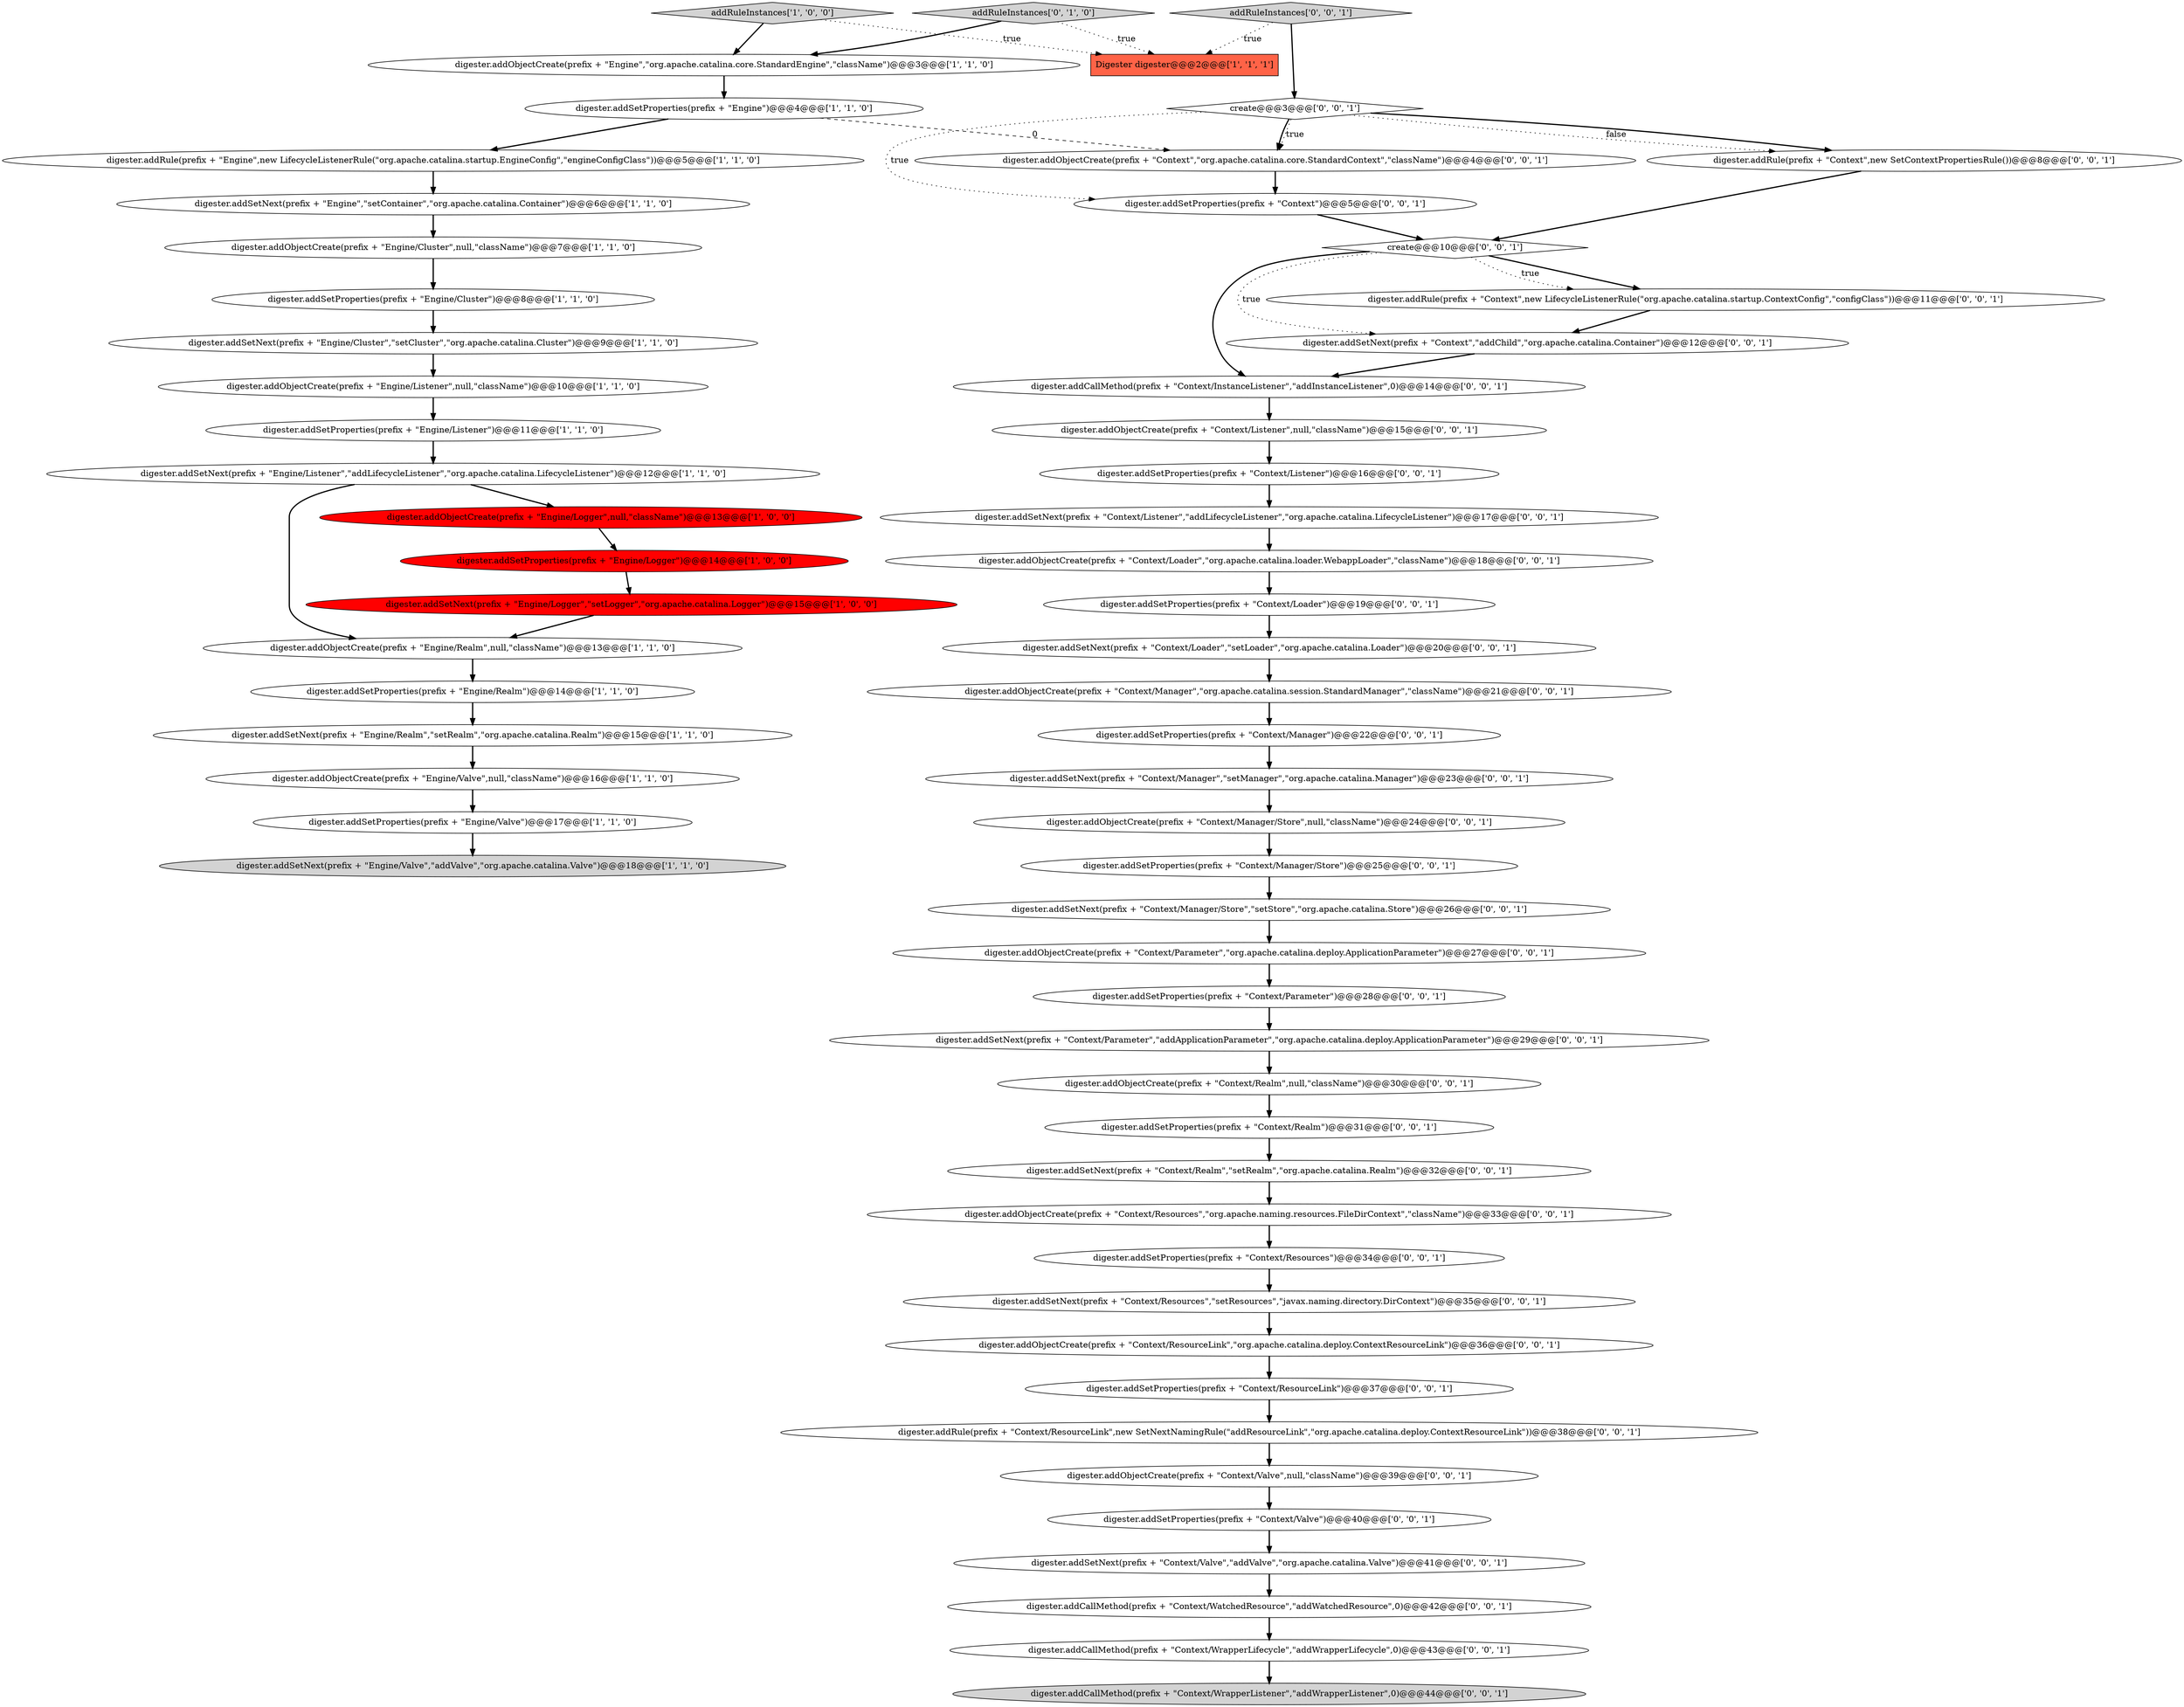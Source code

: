 digraph {
4 [style = filled, label = "digester.addSetProperties(prefix + \"Engine/Listener\")@@@11@@@['1', '1', '0']", fillcolor = white, shape = ellipse image = "AAA0AAABBB1BBB"];
45 [style = filled, label = "digester.addObjectCreate(prefix + \"Context/ResourceLink\",\"org.apache.catalina.deploy.ContextResourceLink\")@@@36@@@['0', '0', '1']", fillcolor = white, shape = ellipse image = "AAA0AAABBB3BBB"];
21 [style = filled, label = "addRuleInstances['0', '1', '0']", fillcolor = lightgray, shape = diamond image = "AAA0AAABBB2BBB"];
52 [style = filled, label = "digester.addCallMethod(prefix + \"Context/InstanceListener\",\"addInstanceListener\",0)@@@14@@@['0', '0', '1']", fillcolor = white, shape = ellipse image = "AAA0AAABBB3BBB"];
17 [style = filled, label = "digester.addObjectCreate(prefix + \"Engine/Listener\",null,\"className\")@@@10@@@['1', '1', '0']", fillcolor = white, shape = ellipse image = "AAA0AAABBB1BBB"];
56 [style = filled, label = "digester.addSetNext(prefix + \"Context/Listener\",\"addLifecycleListener\",\"org.apache.catalina.LifecycleListener\")@@@17@@@['0', '0', '1']", fillcolor = white, shape = ellipse image = "AAA0AAABBB3BBB"];
6 [style = filled, label = "digester.addSetProperties(prefix + \"Engine/Realm\")@@@14@@@['1', '1', '0']", fillcolor = white, shape = ellipse image = "AAA0AAABBB1BBB"];
24 [style = filled, label = "create@@@3@@@['0', '0', '1']", fillcolor = white, shape = diamond image = "AAA0AAABBB3BBB"];
9 [style = filled, label = "digester.addObjectCreate(prefix + \"Engine/Valve\",null,\"className\")@@@16@@@['1', '1', '0']", fillcolor = white, shape = ellipse image = "AAA0AAABBB1BBB"];
27 [style = filled, label = "digester.addCallMethod(prefix + \"Context/WrapperLifecycle\",\"addWrapperLifecycle\",0)@@@43@@@['0', '0', '1']", fillcolor = white, shape = ellipse image = "AAA0AAABBB3BBB"];
55 [style = filled, label = "digester.addRule(prefix + \"Context\",new LifecycleListenerRule(\"org.apache.catalina.startup.ContextConfig\",\"configClass\"))@@@11@@@['0', '0', '1']", fillcolor = white, shape = ellipse image = "AAA0AAABBB3BBB"];
58 [style = filled, label = "digester.addSetProperties(prefix + \"Context/ResourceLink\")@@@37@@@['0', '0', '1']", fillcolor = white, shape = ellipse image = "AAA0AAABBB3BBB"];
47 [style = filled, label = "digester.addObjectCreate(prefix + \"Context/Resources\",\"org.apache.naming.resources.FileDirContext\",\"className\")@@@33@@@['0', '0', '1']", fillcolor = white, shape = ellipse image = "AAA0AAABBB3BBB"];
60 [style = filled, label = "digester.addObjectCreate(prefix + \"Context/Loader\",\"org.apache.catalina.loader.WebappLoader\",\"className\")@@@18@@@['0', '0', '1']", fillcolor = white, shape = ellipse image = "AAA0AAABBB3BBB"];
5 [style = filled, label = "digester.addObjectCreate(prefix + \"Engine/Realm\",null,\"className\")@@@13@@@['1', '1', '0']", fillcolor = white, shape = ellipse image = "AAA0AAABBB1BBB"];
35 [style = filled, label = "digester.addSetProperties(prefix + \"Context/Listener\")@@@16@@@['0', '0', '1']", fillcolor = white, shape = ellipse image = "AAA0AAABBB3BBB"];
16 [style = filled, label = "digester.addSetNext(prefix + \"Engine/Realm\",\"setRealm\",\"org.apache.catalina.Realm\")@@@15@@@['1', '1', '0']", fillcolor = white, shape = ellipse image = "AAA0AAABBB1BBB"];
10 [style = filled, label = "addRuleInstances['1', '0', '0']", fillcolor = lightgray, shape = diamond image = "AAA0AAABBB1BBB"];
23 [style = filled, label = "digester.addSetNext(prefix + \"Context/Valve\",\"addValve\",\"org.apache.catalina.Valve\")@@@41@@@['0', '0', '1']", fillcolor = white, shape = ellipse image = "AAA0AAABBB3BBB"];
11 [style = filled, label = "digester.addSetNext(prefix + \"Engine/Listener\",\"addLifecycleListener\",\"org.apache.catalina.LifecycleListener\")@@@12@@@['1', '1', '0']", fillcolor = white, shape = ellipse image = "AAA0AAABBB1BBB"];
54 [style = filled, label = "digester.addCallMethod(prefix + \"Context/WatchedResource\",\"addWatchedResource\",0)@@@42@@@['0', '0', '1']", fillcolor = white, shape = ellipse image = "AAA0AAABBB3BBB"];
15 [style = filled, label = "digester.addSetProperties(prefix + \"Engine/Valve\")@@@17@@@['1', '1', '0']", fillcolor = white, shape = ellipse image = "AAA0AAABBB1BBB"];
44 [style = filled, label = "digester.addObjectCreate(prefix + \"Context/Valve\",null,\"className\")@@@39@@@['0', '0', '1']", fillcolor = white, shape = ellipse image = "AAA0AAABBB3BBB"];
20 [style = filled, label = "digester.addObjectCreate(prefix + \"Engine/Cluster\",null,\"className\")@@@7@@@['1', '1', '0']", fillcolor = white, shape = ellipse image = "AAA0AAABBB1BBB"];
31 [style = filled, label = "digester.addObjectCreate(prefix + \"Context\",\"org.apache.catalina.core.StandardContext\",\"className\")@@@4@@@['0', '0', '1']", fillcolor = white, shape = ellipse image = "AAA0AAABBB3BBB"];
29 [style = filled, label = "digester.addSetProperties(prefix + \"Context/Parameter\")@@@28@@@['0', '0', '1']", fillcolor = white, shape = ellipse image = "AAA0AAABBB3BBB"];
37 [style = filled, label = "digester.addSetProperties(prefix + \"Context/Realm\")@@@31@@@['0', '0', '1']", fillcolor = white, shape = ellipse image = "AAA0AAABBB3BBB"];
59 [style = filled, label = "digester.addSetProperties(prefix + \"Context/Manager/Store\")@@@25@@@['0', '0', '1']", fillcolor = white, shape = ellipse image = "AAA0AAABBB3BBB"];
2 [style = filled, label = "digester.addSetNext(prefix + \"Engine/Logger\",\"setLogger\",\"org.apache.catalina.Logger\")@@@15@@@['1', '0', '0']", fillcolor = red, shape = ellipse image = "AAA1AAABBB1BBB"];
57 [style = filled, label = "digester.addObjectCreate(prefix + \"Context/Manager/Store\",null,\"className\")@@@24@@@['0', '0', '1']", fillcolor = white, shape = ellipse image = "AAA0AAABBB3BBB"];
28 [style = filled, label = "digester.addSetProperties(prefix + \"Context/Manager\")@@@22@@@['0', '0', '1']", fillcolor = white, shape = ellipse image = "AAA0AAABBB3BBB"];
50 [style = filled, label = "digester.addSetProperties(prefix + \"Context\")@@@5@@@['0', '0', '1']", fillcolor = white, shape = ellipse image = "AAA0AAABBB3BBB"];
19 [style = filled, label = "digester.addSetNext(prefix + \"Engine\",\"setContainer\",\"org.apache.catalina.Container\")@@@6@@@['1', '1', '0']", fillcolor = white, shape = ellipse image = "AAA0AAABBB1BBB"];
49 [style = filled, label = "addRuleInstances['0', '0', '1']", fillcolor = lightgray, shape = diamond image = "AAA0AAABBB3BBB"];
36 [style = filled, label = "digester.addSetProperties(prefix + \"Context/Valve\")@@@40@@@['0', '0', '1']", fillcolor = white, shape = ellipse image = "AAA0AAABBB3BBB"];
38 [style = filled, label = "digester.addSetNext(prefix + \"Context/Manager/Store\",\"setStore\",\"org.apache.catalina.Store\")@@@26@@@['0', '0', '1']", fillcolor = white, shape = ellipse image = "AAA0AAABBB3BBB"];
48 [style = filled, label = "digester.addObjectCreate(prefix + \"Context/Parameter\",\"org.apache.catalina.deploy.ApplicationParameter\")@@@27@@@['0', '0', '1']", fillcolor = white, shape = ellipse image = "AAA0AAABBB3BBB"];
8 [style = filled, label = "digester.addRule(prefix + \"Engine\",new LifecycleListenerRule(\"org.apache.catalina.startup.EngineConfig\",\"engineConfigClass\"))@@@5@@@['1', '1', '0']", fillcolor = white, shape = ellipse image = "AAA0AAABBB1BBB"];
33 [style = filled, label = "digester.addSetProperties(prefix + \"Context/Loader\")@@@19@@@['0', '0', '1']", fillcolor = white, shape = ellipse image = "AAA0AAABBB3BBB"];
12 [style = filled, label = "digester.addSetProperties(prefix + \"Engine\")@@@4@@@['1', '1', '0']", fillcolor = white, shape = ellipse image = "AAA0AAABBB1BBB"];
13 [style = filled, label = "digester.addSetProperties(prefix + \"Engine/Cluster\")@@@8@@@['1', '1', '0']", fillcolor = white, shape = ellipse image = "AAA0AAABBB1BBB"];
18 [style = filled, label = "digester.addObjectCreate(prefix + \"Engine\",\"org.apache.catalina.core.StandardEngine\",\"className\")@@@3@@@['1', '1', '0']", fillcolor = white, shape = ellipse image = "AAA0AAABBB1BBB"];
0 [style = filled, label = "digester.addSetNext(prefix + \"Engine/Cluster\",\"setCluster\",\"org.apache.catalina.Cluster\")@@@9@@@['1', '1', '0']", fillcolor = white, shape = ellipse image = "AAA0AAABBB1BBB"];
42 [style = filled, label = "digester.addSetNext(prefix + \"Context/Parameter\",\"addApplicationParameter\",\"org.apache.catalina.deploy.ApplicationParameter\")@@@29@@@['0', '0', '1']", fillcolor = white, shape = ellipse image = "AAA0AAABBB3BBB"];
43 [style = filled, label = "digester.addCallMethod(prefix + \"Context/WrapperListener\",\"addWrapperListener\",0)@@@44@@@['0', '0', '1']", fillcolor = lightgray, shape = ellipse image = "AAA0AAABBB3BBB"];
51 [style = filled, label = "digester.addSetNext(prefix + \"Context/Resources\",\"setResources\",\"javax.naming.directory.DirContext\")@@@35@@@['0', '0', '1']", fillcolor = white, shape = ellipse image = "AAA0AAABBB3BBB"];
53 [style = filled, label = "digester.addSetNext(prefix + \"Context/Loader\",\"setLoader\",\"org.apache.catalina.Loader\")@@@20@@@['0', '0', '1']", fillcolor = white, shape = ellipse image = "AAA0AAABBB3BBB"];
1 [style = filled, label = "digester.addObjectCreate(prefix + \"Engine/Logger\",null,\"className\")@@@13@@@['1', '0', '0']", fillcolor = red, shape = ellipse image = "AAA1AAABBB1BBB"];
25 [style = filled, label = "digester.addObjectCreate(prefix + \"Context/Listener\",null,\"className\")@@@15@@@['0', '0', '1']", fillcolor = white, shape = ellipse image = "AAA0AAABBB3BBB"];
39 [style = filled, label = "digester.addSetNext(prefix + \"Context/Realm\",\"setRealm\",\"org.apache.catalina.Realm\")@@@32@@@['0', '0', '1']", fillcolor = white, shape = ellipse image = "AAA0AAABBB3BBB"];
22 [style = filled, label = "digester.addSetProperties(prefix + \"Context/Resources\")@@@34@@@['0', '0', '1']", fillcolor = white, shape = ellipse image = "AAA0AAABBB3BBB"];
7 [style = filled, label = "digester.addSetNext(prefix + \"Engine/Valve\",\"addValve\",\"org.apache.catalina.Valve\")@@@18@@@['1', '1', '0']", fillcolor = lightgray, shape = ellipse image = "AAA0AAABBB1BBB"];
32 [style = filled, label = "digester.addRule(prefix + \"Context\",new SetContextPropertiesRule())@@@8@@@['0', '0', '1']", fillcolor = white, shape = ellipse image = "AAA0AAABBB3BBB"];
41 [style = filled, label = "digester.addSetNext(prefix + \"Context\",\"addChild\",\"org.apache.catalina.Container\")@@@12@@@['0', '0', '1']", fillcolor = white, shape = ellipse image = "AAA0AAABBB3BBB"];
26 [style = filled, label = "create@@@10@@@['0', '0', '1']", fillcolor = white, shape = diamond image = "AAA0AAABBB3BBB"];
3 [style = filled, label = "Digester digester@@@2@@@['1', '1', '1']", fillcolor = tomato, shape = box image = "AAA0AAABBB1BBB"];
34 [style = filled, label = "digester.addRule(prefix + \"Context/ResourceLink\",new SetNextNamingRule(\"addResourceLink\",\"org.apache.catalina.deploy.ContextResourceLink\"))@@@38@@@['0', '0', '1']", fillcolor = white, shape = ellipse image = "AAA0AAABBB3BBB"];
30 [style = filled, label = "digester.addObjectCreate(prefix + \"Context/Realm\",null,\"className\")@@@30@@@['0', '0', '1']", fillcolor = white, shape = ellipse image = "AAA0AAABBB3BBB"];
46 [style = filled, label = "digester.addSetNext(prefix + \"Context/Manager\",\"setManager\",\"org.apache.catalina.Manager\")@@@23@@@['0', '0', '1']", fillcolor = white, shape = ellipse image = "AAA0AAABBB3BBB"];
40 [style = filled, label = "digester.addObjectCreate(prefix + \"Context/Manager\",\"org.apache.catalina.session.StandardManager\",\"className\")@@@21@@@['0', '0', '1']", fillcolor = white, shape = ellipse image = "AAA0AAABBB3BBB"];
14 [style = filled, label = "digester.addSetProperties(prefix + \"Engine/Logger\")@@@14@@@['1', '0', '0']", fillcolor = red, shape = ellipse image = "AAA1AAABBB1BBB"];
50->26 [style = bold, label=""];
10->18 [style = bold, label=""];
23->54 [style = bold, label=""];
54->27 [style = bold, label=""];
20->13 [style = bold, label=""];
55->41 [style = bold, label=""];
44->36 [style = bold, label=""];
27->43 [style = bold, label=""];
15->7 [style = bold, label=""];
11->1 [style = bold, label=""];
48->29 [style = bold, label=""];
8->19 [style = bold, label=""];
0->17 [style = bold, label=""];
56->60 [style = bold, label=""];
19->20 [style = bold, label=""];
24->32 [style = bold, label=""];
24->31 [style = dotted, label="true"];
17->4 [style = bold, label=""];
18->12 [style = bold, label=""];
12->31 [style = dashed, label="0"];
10->3 [style = dotted, label="true"];
53->40 [style = bold, label=""];
59->38 [style = bold, label=""];
26->55 [style = dotted, label="true"];
40->28 [style = bold, label=""];
57->59 [style = bold, label=""];
30->37 [style = bold, label=""];
35->56 [style = bold, label=""];
25->35 [style = bold, label=""];
38->48 [style = bold, label=""];
32->26 [style = bold, label=""];
33->53 [style = bold, label=""];
21->18 [style = bold, label=""];
41->52 [style = bold, label=""];
26->55 [style = bold, label=""];
47->22 [style = bold, label=""];
31->50 [style = bold, label=""];
26->52 [style = bold, label=""];
45->58 [style = bold, label=""];
11->5 [style = bold, label=""];
22->51 [style = bold, label=""];
28->46 [style = bold, label=""];
60->33 [style = bold, label=""];
49->24 [style = bold, label=""];
24->50 [style = dotted, label="true"];
52->25 [style = bold, label=""];
5->6 [style = bold, label=""];
36->23 [style = bold, label=""];
37->39 [style = bold, label=""];
24->31 [style = bold, label=""];
51->45 [style = bold, label=""];
42->30 [style = bold, label=""];
6->16 [style = bold, label=""];
12->8 [style = bold, label=""];
9->15 [style = bold, label=""];
29->42 [style = bold, label=""];
34->44 [style = bold, label=""];
21->3 [style = dotted, label="true"];
13->0 [style = bold, label=""];
58->34 [style = bold, label=""];
1->14 [style = bold, label=""];
14->2 [style = bold, label=""];
39->47 [style = bold, label=""];
24->32 [style = dotted, label="false"];
4->11 [style = bold, label=""];
46->57 [style = bold, label=""];
49->3 [style = dotted, label="true"];
16->9 [style = bold, label=""];
26->41 [style = dotted, label="true"];
2->5 [style = bold, label=""];
}
